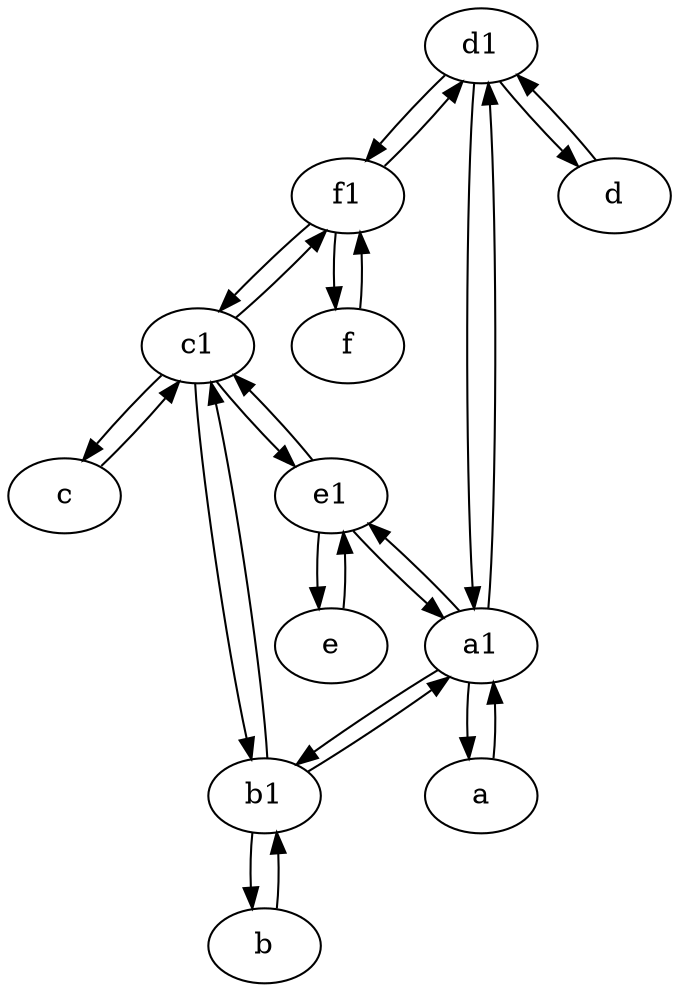 digraph  {
	d1 [pos="25,30!"];
	c1 [pos="30,15!"];
	f1;
	c [pos="20,10!"];
	a1 [pos="40,15!"];
	a [pos="40,10!"];
	b [pos="50,20!"];
	d [pos="20,30!"];
	f [pos="15,45!"];
	b1 [pos="45,20!"];
	e1 [pos="25,45!"];
	e [pos="30,50!"];
	a1 -> b1;
	c1 -> b1;
	f1 -> f;
	b1 -> a1;
	b1 -> c1;
	c1 -> f1;
	f1 -> c1;
	b1 -> b;
	c1 -> e1;
	f1 -> d1;
	a1 -> e1;
	a1 -> d1;
	d1 -> a1;
	e1 -> c1;
	d1 -> f1;
	b -> b1;
	c -> c1;
	c1 -> c;
	e1 -> a1;
	d1 -> d;
	a1 -> a;
	d -> d1;
	f -> f1;
	a -> a1;
	e -> e1;
	e1 -> e;

	}
